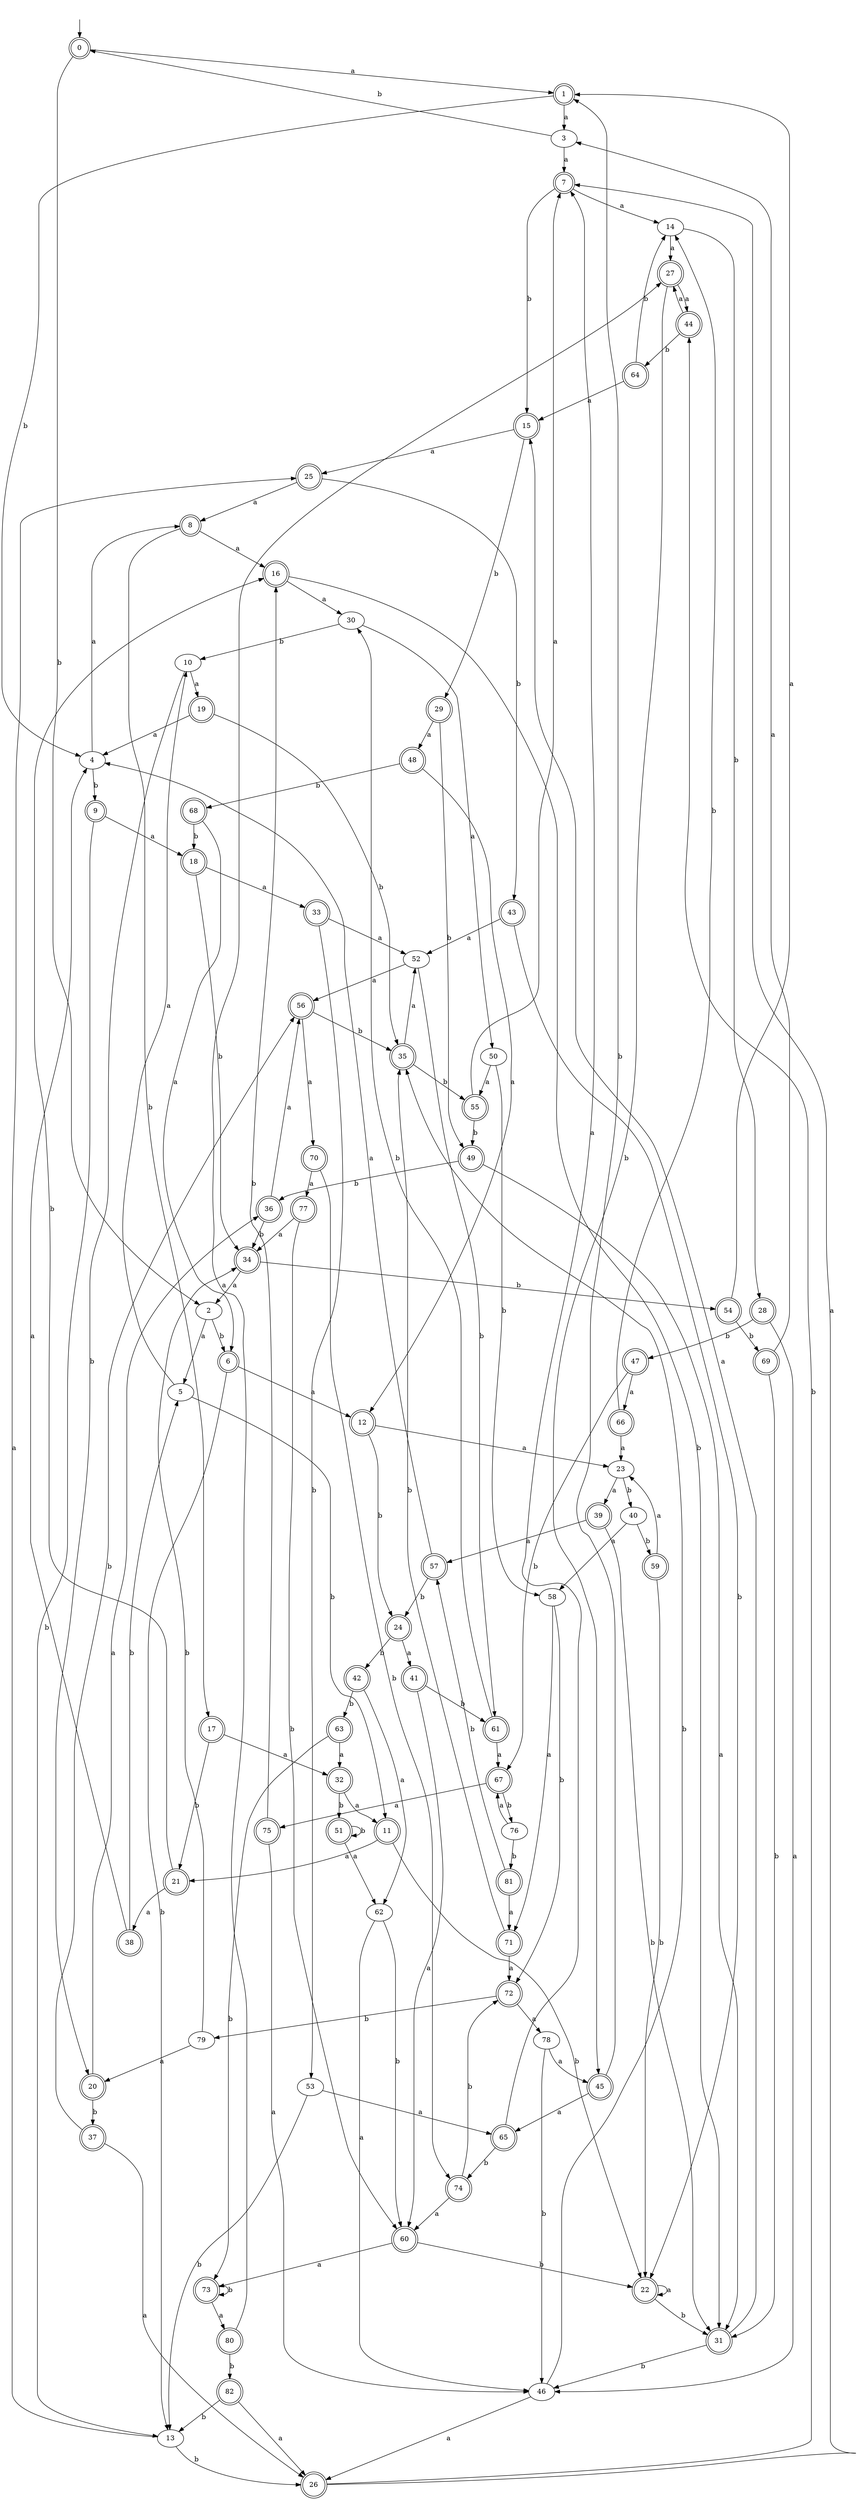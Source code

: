 digraph RandomDFA {
  __start0 [label="", shape=none];
  __start0 -> 0 [label=""];
  0 [shape=circle] [shape=doublecircle]
  0 -> 1 [label="a"]
  0 -> 2 [label="b"]
  1 [shape=doublecircle]
  1 -> 3 [label="a"]
  1 -> 4 [label="b"]
  2
  2 -> 5 [label="a"]
  2 -> 6 [label="b"]
  3
  3 -> 7 [label="a"]
  3 -> 0 [label="b"]
  4
  4 -> 8 [label="a"]
  4 -> 9 [label="b"]
  5
  5 -> 10 [label="a"]
  5 -> 11 [label="b"]
  6 [shape=doublecircle]
  6 -> 12 [label="a"]
  6 -> 13 [label="b"]
  7 [shape=doublecircle]
  7 -> 14 [label="a"]
  7 -> 15 [label="b"]
  8 [shape=doublecircle]
  8 -> 16 [label="a"]
  8 -> 17 [label="b"]
  9 [shape=doublecircle]
  9 -> 18 [label="a"]
  9 -> 13 [label="b"]
  10
  10 -> 19 [label="a"]
  10 -> 20 [label="b"]
  11 [shape=doublecircle]
  11 -> 21 [label="a"]
  11 -> 22 [label="b"]
  12 [shape=doublecircle]
  12 -> 23 [label="a"]
  12 -> 24 [label="b"]
  13
  13 -> 25 [label="a"]
  13 -> 26 [label="b"]
  14
  14 -> 27 [label="a"]
  14 -> 28 [label="b"]
  15 [shape=doublecircle]
  15 -> 25 [label="a"]
  15 -> 29 [label="b"]
  16 [shape=doublecircle]
  16 -> 30 [label="a"]
  16 -> 31 [label="b"]
  17 [shape=doublecircle]
  17 -> 32 [label="a"]
  17 -> 21 [label="b"]
  18 [shape=doublecircle]
  18 -> 33 [label="a"]
  18 -> 34 [label="b"]
  19 [shape=doublecircle]
  19 -> 4 [label="a"]
  19 -> 35 [label="b"]
  20 [shape=doublecircle]
  20 -> 36 [label="a"]
  20 -> 37 [label="b"]
  21 [shape=doublecircle]
  21 -> 38 [label="a"]
  21 -> 16 [label="b"]
  22 [shape=doublecircle]
  22 -> 22 [label="a"]
  22 -> 31 [label="b"]
  23
  23 -> 39 [label="a"]
  23 -> 40 [label="b"]
  24 [shape=doublecircle]
  24 -> 41 [label="a"]
  24 -> 42 [label="b"]
  25 [shape=doublecircle]
  25 -> 8 [label="a"]
  25 -> 43 [label="b"]
  26 [shape=doublecircle]
  26 -> 7 [label="a"]
  26 -> 44 [label="b"]
  27 [shape=doublecircle]
  27 -> 44 [label="a"]
  27 -> 45 [label="b"]
  28 [shape=doublecircle]
  28 -> 46 [label="a"]
  28 -> 47 [label="b"]
  29 [shape=doublecircle]
  29 -> 48 [label="a"]
  29 -> 49 [label="b"]
  30
  30 -> 50 [label="a"]
  30 -> 10 [label="b"]
  31 [shape=doublecircle]
  31 -> 15 [label="a"]
  31 -> 46 [label="b"]
  32 [shape=doublecircle]
  32 -> 11 [label="a"]
  32 -> 51 [label="b"]
  33 [shape=doublecircle]
  33 -> 52 [label="a"]
  33 -> 53 [label="b"]
  34 [shape=doublecircle]
  34 -> 2 [label="a"]
  34 -> 54 [label="b"]
  35 [shape=doublecircle]
  35 -> 52 [label="a"]
  35 -> 55 [label="b"]
  36 [shape=doublecircle]
  36 -> 56 [label="a"]
  36 -> 34 [label="b"]
  37 [shape=doublecircle]
  37 -> 26 [label="a"]
  37 -> 56 [label="b"]
  38 [shape=doublecircle]
  38 -> 4 [label="a"]
  38 -> 5 [label="b"]
  39 [shape=doublecircle]
  39 -> 57 [label="a"]
  39 -> 31 [label="b"]
  40
  40 -> 58 [label="a"]
  40 -> 59 [label="b"]
  41 [shape=doublecircle]
  41 -> 60 [label="a"]
  41 -> 61 [label="b"]
  42 [shape=doublecircle]
  42 -> 62 [label="a"]
  42 -> 63 [label="b"]
  43 [shape=doublecircle]
  43 -> 52 [label="a"]
  43 -> 22 [label="b"]
  44 [shape=doublecircle]
  44 -> 27 [label="a"]
  44 -> 64 [label="b"]
  45 [shape=doublecircle]
  45 -> 65 [label="a"]
  45 -> 1 [label="b"]
  46
  46 -> 26 [label="a"]
  46 -> 35 [label="b"]
  47 [shape=doublecircle]
  47 -> 66 [label="a"]
  47 -> 67 [label="b"]
  48 [shape=doublecircle]
  48 -> 12 [label="a"]
  48 -> 68 [label="b"]
  49 [shape=doublecircle]
  49 -> 31 [label="a"]
  49 -> 36 [label="b"]
  50
  50 -> 55 [label="a"]
  50 -> 58 [label="b"]
  51 [shape=doublecircle]
  51 -> 62 [label="a"]
  51 -> 51 [label="b"]
  52
  52 -> 56 [label="a"]
  52 -> 61 [label="b"]
  53
  53 -> 65 [label="a"]
  53 -> 13 [label="b"]
  54 [shape=doublecircle]
  54 -> 1 [label="a"]
  54 -> 69 [label="b"]
  55 [shape=doublecircle]
  55 -> 7 [label="a"]
  55 -> 49 [label="b"]
  56 [shape=doublecircle]
  56 -> 70 [label="a"]
  56 -> 35 [label="b"]
  57 [shape=doublecircle]
  57 -> 4 [label="a"]
  57 -> 24 [label="b"]
  58
  58 -> 71 [label="a"]
  58 -> 72 [label="b"]
  59 [shape=doublecircle]
  59 -> 23 [label="a"]
  59 -> 22 [label="b"]
  60 [shape=doublecircle]
  60 -> 73 [label="a"]
  60 -> 22 [label="b"]
  61 [shape=doublecircle]
  61 -> 67 [label="a"]
  61 -> 30 [label="b"]
  62
  62 -> 46 [label="a"]
  62 -> 60 [label="b"]
  63 [shape=doublecircle]
  63 -> 32 [label="a"]
  63 -> 73 [label="b"]
  64 [shape=doublecircle]
  64 -> 15 [label="a"]
  64 -> 14 [label="b"]
  65 [shape=doublecircle]
  65 -> 7 [label="a"]
  65 -> 74 [label="b"]
  66 [shape=doublecircle]
  66 -> 23 [label="a"]
  66 -> 14 [label="b"]
  67 [shape=doublecircle]
  67 -> 75 [label="a"]
  67 -> 76 [label="b"]
  68 [shape=doublecircle]
  68 -> 6 [label="a"]
  68 -> 18 [label="b"]
  69 [shape=doublecircle]
  69 -> 3 [label="a"]
  69 -> 31 [label="b"]
  70 [shape=doublecircle]
  70 -> 77 [label="a"]
  70 -> 74 [label="b"]
  71 [shape=doublecircle]
  71 -> 72 [label="a"]
  71 -> 35 [label="b"]
  72 [shape=doublecircle]
  72 -> 78 [label="a"]
  72 -> 79 [label="b"]
  73 [shape=doublecircle]
  73 -> 80 [label="a"]
  73 -> 73 [label="b"]
  74 [shape=doublecircle]
  74 -> 60 [label="a"]
  74 -> 72 [label="b"]
  75 [shape=doublecircle]
  75 -> 46 [label="a"]
  75 -> 16 [label="b"]
  76
  76 -> 67 [label="a"]
  76 -> 81 [label="b"]
  77 [shape=doublecircle]
  77 -> 34 [label="a"]
  77 -> 60 [label="b"]
  78
  78 -> 45 [label="a"]
  78 -> 46 [label="b"]
  79
  79 -> 20 [label="a"]
  79 -> 34 [label="b"]
  80 [shape=doublecircle]
  80 -> 27 [label="a"]
  80 -> 82 [label="b"]
  81 [shape=doublecircle]
  81 -> 71 [label="a"]
  81 -> 57 [label="b"]
  82 [shape=doublecircle]
  82 -> 26 [label="a"]
  82 -> 13 [label="b"]
}
